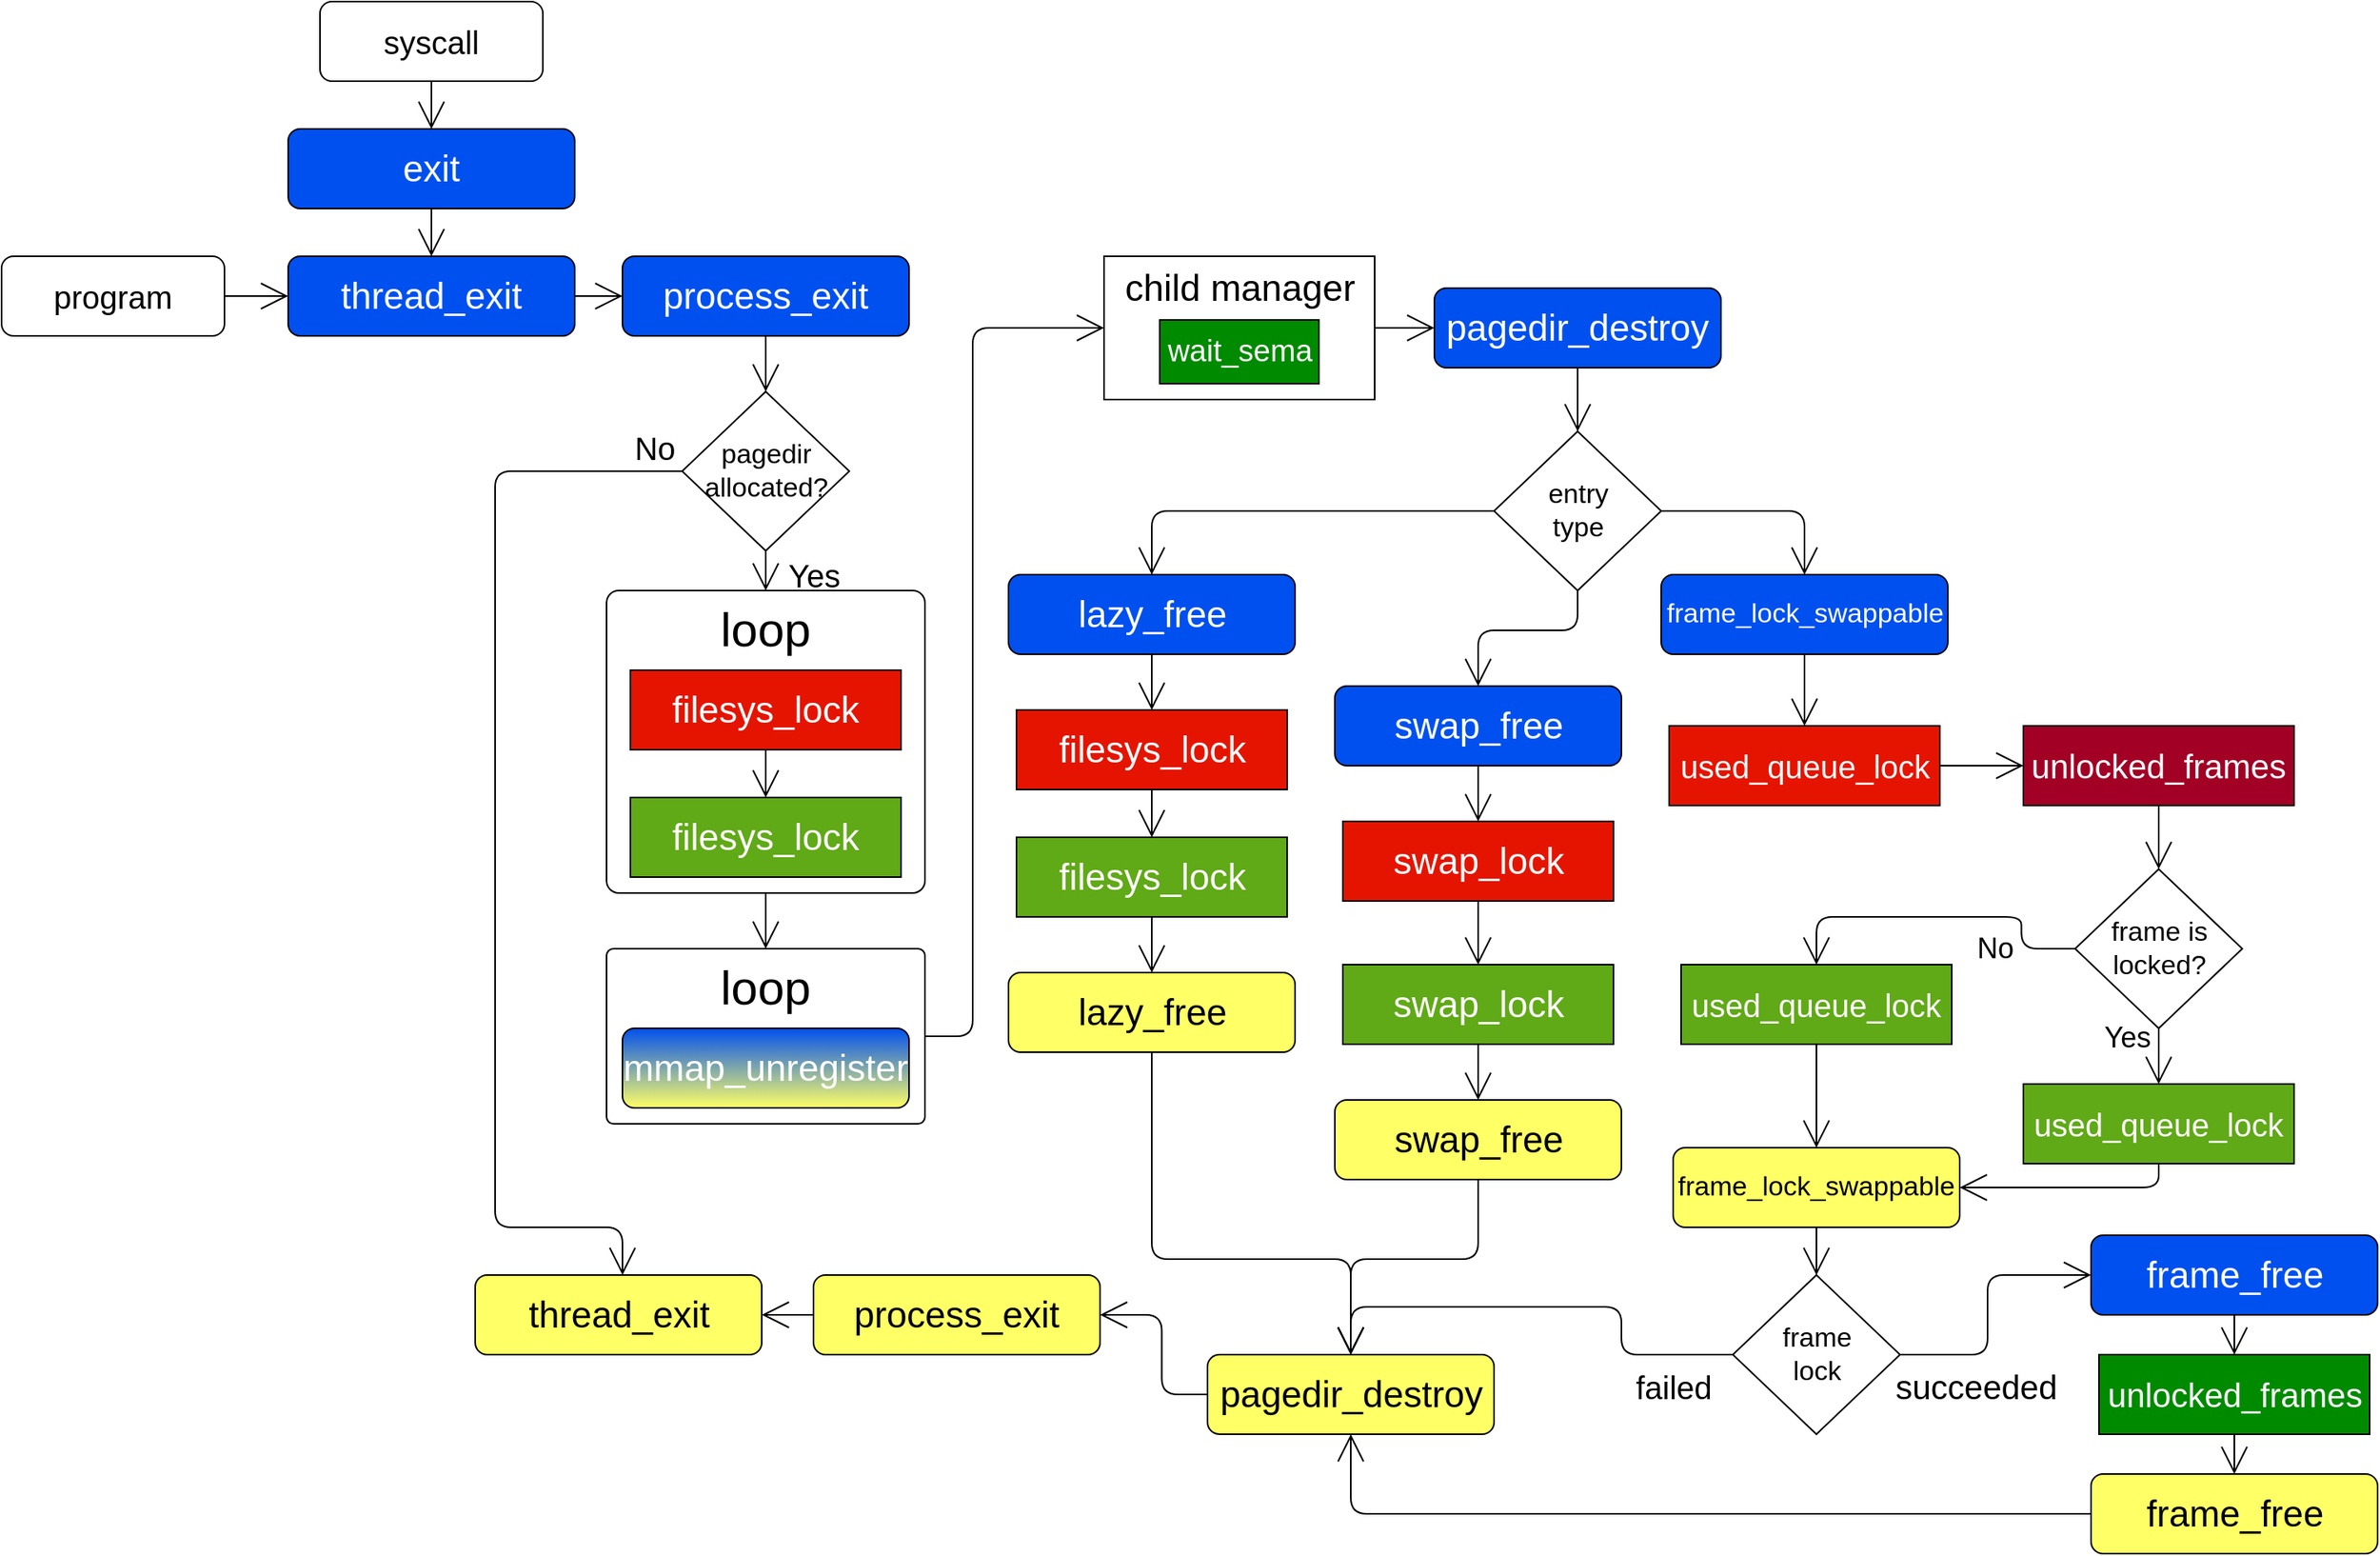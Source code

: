 <mxfile version="13.9.9" type="device"><diagram id="z7o2DdbRkbcg9QNrPgim" name="Page-1"><mxGraphModel dx="7010" dy="3287" grid="1" gridSize="10" guides="1" tooltips="1" connect="1" arrows="1" fold="1" page="1" pageScale="1" pageWidth="850" pageHeight="1100" math="0" shadow="0"><root><mxCell id="0"/><mxCell id="1" parent="0"/><mxCell id="GAWvPJnLosrNrlKYtmHX-1" style="edgeStyle=orthogonalEdgeStyle;rounded=1;jumpStyle=arc;jumpSize=15;orthogonalLoop=1;jettySize=auto;html=1;exitX=0.5;exitY=1;exitDx=0;exitDy=0;entryX=0.5;entryY=0;entryDx=0;entryDy=0;endArrow=open;endFill=0;endSize=15;fontSize=20;fontColor=#000000;" parent="1" source="GAWvPJnLosrNrlKYtmHX-2" target="GAWvPJnLosrNrlKYtmHX-4" edge="1"><mxGeometry relative="1" as="geometry"/></mxCell><mxCell id="GAWvPJnLosrNrlKYtmHX-2" value="exit" style="rounded=1;whiteSpace=wrap;html=1;fontSize=23;fillColor=#0050ef;fontColor=#ffffff;" parent="1" vertex="1"><mxGeometry x="-4900" y="-2100" width="180" height="50" as="geometry"/></mxCell><mxCell id="GAWvPJnLosrNrlKYtmHX-3" style="edgeStyle=orthogonalEdgeStyle;rounded=1;jumpStyle=arc;jumpSize=15;orthogonalLoop=1;jettySize=auto;html=1;exitX=1;exitY=0.5;exitDx=0;exitDy=0;entryX=0;entryY=0.5;entryDx=0;entryDy=0;endArrow=open;endFill=0;endSize=15;fontSize=20;fontColor=#000000;" parent="1" source="GAWvPJnLosrNrlKYtmHX-4" target="GAWvPJnLosrNrlKYtmHX-16" edge="1"><mxGeometry relative="1" as="geometry"/></mxCell><mxCell id="GAWvPJnLosrNrlKYtmHX-4" value="thread_exit" style="rounded=1;whiteSpace=wrap;html=1;fontSize=23;fillColor=#0050ef;fontColor=#ffffff;" parent="1" vertex="1"><mxGeometry x="-4900" y="-2020" width="180" height="50" as="geometry"/></mxCell><mxCell id="GAWvPJnLosrNrlKYtmHX-5" value="Yes" style="edgeStyle=orthogonalEdgeStyle;rounded=1;jumpStyle=arc;jumpSize=15;orthogonalLoop=1;jettySize=auto;html=1;exitX=0.5;exitY=1;exitDx=0;exitDy=0;entryX=0.5;entryY=0;entryDx=0;entryDy=0;endArrow=open;endFill=0;endSize=15;fontSize=20;fontColor=#000000;" parent="1" source="GAWvPJnLosrNrlKYtmHX-6" target="GAWvPJnLosrNrlKYtmHX-8" edge="1"><mxGeometry x="0.2" y="30" relative="1" as="geometry"><mxPoint as="offset"/></mxGeometry></mxCell><mxCell id="GAWvPJnLosrNrlKYtmHX-6" value="pagedir&lt;br&gt;allocated?" style="rhombus;whiteSpace=wrap;html=1;strokeColor=#000000;fontSize=17;" parent="1" vertex="1"><mxGeometry x="-4652.5" y="-1935" width="105" height="100" as="geometry"/></mxCell><mxCell id="GAWvPJnLosrNrlKYtmHX-7" style="edgeStyle=orthogonalEdgeStyle;rounded=1;jumpStyle=arc;jumpSize=15;orthogonalLoop=1;jettySize=auto;html=1;exitX=0.5;exitY=1;exitDx=0;exitDy=0;entryX=0.5;entryY=0;entryDx=0;entryDy=0;endArrow=open;endFill=0;endSize=15;fontSize=20;fontColor=#000000;" parent="1" source="GAWvPJnLosrNrlKYtmHX-8" target="GAWvPJnLosrNrlKYtmHX-13" edge="1"><mxGeometry relative="1" as="geometry"/></mxCell><mxCell id="GAWvPJnLosrNrlKYtmHX-8" value="loop" style="rounded=1;whiteSpace=wrap;html=1;strokeColor=#000000;fontSize=30;arcSize=4;verticalAlign=top;" parent="1" vertex="1"><mxGeometry x="-4700" y="-1810" width="200" height="190" as="geometry"/></mxCell><mxCell id="GAWvPJnLosrNrlKYtmHX-9" style="edgeStyle=orthogonalEdgeStyle;rounded=1;jumpStyle=arc;jumpSize=15;orthogonalLoop=1;jettySize=auto;html=1;exitX=0.5;exitY=1;exitDx=0;exitDy=0;entryX=0.5;entryY=0;entryDx=0;entryDy=0;endArrow=open;endFill=0;endSize=15;fontSize=20;fontColor=#000000;" parent="1" source="GAWvPJnLosrNrlKYtmHX-10" target="GAWvPJnLosrNrlKYtmHX-11" edge="1"><mxGeometry relative="1" as="geometry"/></mxCell><mxCell id="GAWvPJnLosrNrlKYtmHX-10" value="filesys_lock" style="rounded=0;whiteSpace=wrap;html=1;fontSize=23;fillColor=#e51400;fontColor=#ffffff;" parent="1" vertex="1"><mxGeometry x="-4685" y="-1760" width="170" height="50" as="geometry"/></mxCell><mxCell id="GAWvPJnLosrNrlKYtmHX-11" value="filesys_lock" style="rounded=0;whiteSpace=wrap;html=1;fontSize=23;fillColor=#60a917;fontColor=#ffffff;" parent="1" vertex="1"><mxGeometry x="-4685" y="-1680" width="170" height="50" as="geometry"/></mxCell><mxCell id="GAWvPJnLosrNrlKYtmHX-12" style="edgeStyle=orthogonalEdgeStyle;rounded=1;jumpStyle=arc;jumpSize=15;orthogonalLoop=1;jettySize=auto;html=1;exitX=1;exitY=0.5;exitDx=0;exitDy=0;entryX=0;entryY=0.5;entryDx=0;entryDy=0;endArrow=open;endFill=0;endSize=15;fontSize=20;fontColor=#000000;" parent="1" source="GAWvPJnLosrNrlKYtmHX-13" target="GAWvPJnLosrNrlKYtmHX-18" edge="1"><mxGeometry relative="1" as="geometry"><Array as="points"><mxPoint x="-4470" y="-1530"/><mxPoint x="-4470" y="-1975"/></Array></mxGeometry></mxCell><mxCell id="GAWvPJnLosrNrlKYtmHX-13" value="loop" style="rounded=1;whiteSpace=wrap;html=1;strokeColor=#000000;fontSize=30;arcSize=4;verticalAlign=top;" parent="1" vertex="1"><mxGeometry x="-4700" y="-1585" width="200" height="110" as="geometry"/></mxCell><mxCell id="GAWvPJnLosrNrlKYtmHX-14" value="mmap_unregister" style="rounded=1;whiteSpace=wrap;html=1;fontSize=23;fillColor=#0050ef;fontColor=#ffffff;gradientColor=#FFFF66;" parent="1" vertex="1"><mxGeometry x="-4690" y="-1535" width="180" height="50" as="geometry"/></mxCell><mxCell id="GAWvPJnLosrNrlKYtmHX-15" style="edgeStyle=orthogonalEdgeStyle;rounded=1;jumpStyle=arc;jumpSize=15;orthogonalLoop=1;jettySize=auto;html=1;exitX=0.5;exitY=1;exitDx=0;exitDy=0;entryX=0.5;entryY=0;entryDx=0;entryDy=0;endArrow=open;endFill=0;endSize=15;fontSize=20;fontColor=#000000;" parent="1" source="GAWvPJnLosrNrlKYtmHX-16" target="GAWvPJnLosrNrlKYtmHX-6" edge="1"><mxGeometry relative="1" as="geometry"/></mxCell><mxCell id="GAWvPJnLosrNrlKYtmHX-16" value="process_exit" style="rounded=1;whiteSpace=wrap;html=1;fontSize=23;fillColor=#0050ef;fontColor=#ffffff;" parent="1" vertex="1"><mxGeometry x="-4690" y="-2020" width="180" height="50" as="geometry"/></mxCell><mxCell id="GAWvPJnLosrNrlKYtmHX-17" value="" style="group;fontColor=#ffffff;fillColor=#008A00;strokeColor=#000000;" parent="1" vertex="1" connectable="0"><mxGeometry x="-4387.5" y="-2020" width="170" height="90" as="geometry"/></mxCell><mxCell id="GAWvPJnLosrNrlKYtmHX-18" value="child manager" style="rounded=0;whiteSpace=wrap;html=1;fontSize=23;verticalAlign=top;" parent="GAWvPJnLosrNrlKYtmHX-17" vertex="1"><mxGeometry width="170" height="90" as="geometry"/></mxCell><mxCell id="GAWvPJnLosrNrlKYtmHX-19" value="wait_sema" style="rounded=0;whiteSpace=wrap;html=1;fontSize=19;verticalAlign=middle;fillColor=#008a00;fontColor=#ffffff;" parent="GAWvPJnLosrNrlKYtmHX-17" vertex="1"><mxGeometry x="35" y="40" width="100" height="40" as="geometry"/></mxCell><mxCell id="GAWvPJnLosrNrlKYtmHX-20" style="edgeStyle=orthogonalEdgeStyle;rounded=1;jumpStyle=arc;jumpSize=15;orthogonalLoop=1;jettySize=auto;html=1;exitX=0.5;exitY=1;exitDx=0;exitDy=0;entryX=0.5;entryY=0;entryDx=0;entryDy=0;endArrow=open;endFill=0;endSize=15;fontSize=20;fontColor=#000000;" parent="1" source="GAWvPJnLosrNrlKYtmHX-21" target="GAWvPJnLosrNrlKYtmHX-56" edge="1"><mxGeometry relative="1" as="geometry"/></mxCell><mxCell id="GAWvPJnLosrNrlKYtmHX-21" value="pagedir_destroy" style="rounded=1;whiteSpace=wrap;html=1;fontSize=23;fillColor=#0050ef;fontColor=#ffffff;" parent="1" vertex="1"><mxGeometry x="-4180" y="-2000" width="180" height="50" as="geometry"/></mxCell><mxCell id="GAWvPJnLosrNrlKYtmHX-22" style="edgeStyle=orthogonalEdgeStyle;rounded=1;orthogonalLoop=1;jettySize=auto;html=1;exitX=0.5;exitY=1;exitDx=0;exitDy=0;entryX=0.5;entryY=0;entryDx=0;entryDy=0;endArrow=open;endFill=0;endSize=15;fontSize=18;" parent="1" source="GAWvPJnLosrNrlKYtmHX-23" target="GAWvPJnLosrNrlKYtmHX-27" edge="1"><mxGeometry relative="1" as="geometry"/></mxCell><mxCell id="GAWvPJnLosrNrlKYtmHX-23" value="swap_free" style="rounded=1;whiteSpace=wrap;html=1;fontSize=23;fillColor=#0050ef;fontColor=#ffffff;" parent="1" vertex="1"><mxGeometry x="-4242.5" y="-1750" width="180" height="50" as="geometry"/></mxCell><mxCell id="GAWvPJnLosrNrlKYtmHX-24" style="edgeStyle=orthogonalEdgeStyle;rounded=1;jumpStyle=arc;jumpSize=15;orthogonalLoop=1;jettySize=auto;html=1;exitX=0.5;exitY=1;exitDx=0;exitDy=0;entryX=0.5;entryY=0;entryDx=0;entryDy=0;endArrow=open;endFill=0;endSize=15;fontSize=20;fontColor=#000000;" parent="1" source="GAWvPJnLosrNrlKYtmHX-25" target="GAWvPJnLosrNrlKYtmHX-59" edge="1"><mxGeometry relative="1" as="geometry"/></mxCell><mxCell id="GAWvPJnLosrNrlKYtmHX-25" value="swap_free" style="rounded=1;whiteSpace=wrap;html=1;fontSize=23;fillColor=#FFFF66;" parent="1" vertex="1"><mxGeometry x="-4242.5" y="-1490" width="180" height="50" as="geometry"/></mxCell><mxCell id="GAWvPJnLosrNrlKYtmHX-26" style="edgeStyle=orthogonalEdgeStyle;rounded=1;orthogonalLoop=1;jettySize=auto;html=1;exitX=0.5;exitY=1;exitDx=0;exitDy=0;entryX=0.5;entryY=0;entryDx=0;entryDy=0;endArrow=open;endFill=0;endSize=15;fontSize=18;" parent="1" source="GAWvPJnLosrNrlKYtmHX-27" target="GAWvPJnLosrNrlKYtmHX-29" edge="1"><mxGeometry relative="1" as="geometry"/></mxCell><mxCell id="GAWvPJnLosrNrlKYtmHX-27" value="swap_lock" style="rounded=0;whiteSpace=wrap;html=1;fontSize=23;fillColor=#e51400;fontColor=#ffffff;" parent="1" vertex="1"><mxGeometry x="-4237.5" y="-1665" width="170" height="50" as="geometry"/></mxCell><mxCell id="GAWvPJnLosrNrlKYtmHX-28" style="edgeStyle=orthogonalEdgeStyle;rounded=1;orthogonalLoop=1;jettySize=auto;html=1;exitX=0.5;exitY=1;exitDx=0;exitDy=0;entryX=0.5;entryY=0;entryDx=0;entryDy=0;endArrow=open;endFill=0;endSize=15;fontSize=18;" parent="1" source="GAWvPJnLosrNrlKYtmHX-29" target="GAWvPJnLosrNrlKYtmHX-25" edge="1"><mxGeometry relative="1" as="geometry"/></mxCell><mxCell id="GAWvPJnLosrNrlKYtmHX-29" value="swap_lock" style="rounded=0;whiteSpace=wrap;html=1;fontSize=23;fillColor=#60a917;fontColor=#ffffff;" parent="1" vertex="1"><mxGeometry x="-4237.5" y="-1575" width="170" height="50" as="geometry"/></mxCell><mxCell id="GAWvPJnLosrNrlKYtmHX-30" style="edgeStyle=orthogonalEdgeStyle;rounded=1;orthogonalLoop=1;jettySize=auto;html=1;exitX=0.5;exitY=1;exitDx=0;exitDy=0;entryX=0.5;entryY=0;entryDx=0;entryDy=0;endArrow=open;endFill=0;endSize=15;fontSize=17;" parent="1" source="GAWvPJnLosrNrlKYtmHX-31" target="GAWvPJnLosrNrlKYtmHX-37" edge="1"><mxGeometry relative="1" as="geometry"/></mxCell><mxCell id="GAWvPJnLosrNrlKYtmHX-31" value="frame_lock_swappable" style="rounded=1;whiteSpace=wrap;html=1;fontSize=17;fillColor=#0050ef;fontColor=#ffffff;" parent="1" vertex="1"><mxGeometry x="-4037.5" y="-1820" width="180" height="50" as="geometry"/></mxCell><mxCell id="GAWvPJnLosrNrlKYtmHX-32" value="failed" style="edgeStyle=orthogonalEdgeStyle;rounded=1;jumpStyle=arc;jumpSize=15;orthogonalLoop=1;jettySize=auto;html=1;entryX=0.5;entryY=0;entryDx=0;entryDy=0;endArrow=open;endFill=0;endSize=15;fontSize=20;fontColor=#000000;exitX=0;exitY=0.5;exitDx=0;exitDy=0;" parent="1" source="GAWvPJnLosrNrlKYtmHX-76" target="GAWvPJnLosrNrlKYtmHX-59" edge="1"><mxGeometry x="-0.75" y="20" relative="1" as="geometry"><mxPoint x="-3922.5" y="-1290" as="sourcePoint"/><mxPoint as="offset"/></mxGeometry></mxCell><mxCell id="GAWvPJnLosrNrlKYtmHX-33" style="edgeStyle=orthogonalEdgeStyle;rounded=1;jumpStyle=arc;jumpSize=15;orthogonalLoop=1;jettySize=auto;html=1;exitX=0.5;exitY=1;exitDx=0;exitDy=0;entryX=0.5;entryY=0;entryDx=0;entryDy=0;endArrow=open;endFill=0;endSize=15;fontSize=21;fontColor=#000000;" parent="1" source="GAWvPJnLosrNrlKYtmHX-34" target="GAWvPJnLosrNrlKYtmHX-76" edge="1"><mxGeometry relative="1" as="geometry"/></mxCell><mxCell id="GAWvPJnLosrNrlKYtmHX-34" value="frame_lock_swappable" style="rounded=1;whiteSpace=wrap;html=1;fontSize=17;fillColor=#FFFF66;" parent="1" vertex="1"><mxGeometry x="-4030" y="-1460" width="180" height="50" as="geometry"/></mxCell><mxCell id="GAWvPJnLosrNrlKYtmHX-35" style="edgeStyle=orthogonalEdgeStyle;rounded=1;orthogonalLoop=1;jettySize=auto;html=1;exitX=0.5;exitY=1;exitDx=0;exitDy=0;entryX=0.5;entryY=0;entryDx=0;entryDy=0;endArrow=open;endFill=0;endSize=15;fontSize=18;" parent="1" source="GAWvPJnLosrNrlKYtmHX-72" target="GAWvPJnLosrNrlKYtmHX-40" edge="1"><mxGeometry relative="1" as="geometry"/></mxCell><mxCell id="GAWvPJnLosrNrlKYtmHX-36" style="edgeStyle=orthogonalEdgeStyle;rounded=1;jumpStyle=arc;jumpSize=15;orthogonalLoop=1;jettySize=auto;html=1;exitX=1;exitY=0.5;exitDx=0;exitDy=0;entryX=0;entryY=0.5;entryDx=0;entryDy=0;endArrow=open;endFill=0;endSize=15;fontSize=21;fontColor=#000000;" parent="1" source="GAWvPJnLosrNrlKYtmHX-37" target="GAWvPJnLosrNrlKYtmHX-72" edge="1"><mxGeometry relative="1" as="geometry"><mxPoint x="-3819.5" y="-1700" as="targetPoint"/></mxGeometry></mxCell><mxCell id="GAWvPJnLosrNrlKYtmHX-37" value="used_queue_lock" style="rounded=0;whiteSpace=wrap;html=1;fontSize=20;fillColor=#e51400;fontColor=#ffffff;" parent="1" vertex="1"><mxGeometry x="-4032.5" y="-1725" width="170" height="50" as="geometry"/></mxCell><mxCell id="GAWvPJnLosrNrlKYtmHX-38" value="No" style="edgeStyle=orthogonalEdgeStyle;rounded=1;orthogonalLoop=1;jettySize=auto;html=1;exitX=0;exitY=0.5;exitDx=0;exitDy=0;entryX=0.5;entryY=0;entryDx=0;entryDy=0;endArrow=open;endFill=0;endSize=15;fontSize=18;" parent="1" source="GAWvPJnLosrNrlKYtmHX-40" target="GAWvPJnLosrNrlKYtmHX-44" edge="1"><mxGeometry x="-0.333" y="20" relative="1" as="geometry"><mxPoint as="offset"/></mxGeometry></mxCell><mxCell id="GAWvPJnLosrNrlKYtmHX-39" value="Yes" style="edgeStyle=orthogonalEdgeStyle;rounded=1;orthogonalLoop=1;jettySize=auto;html=1;exitX=0.5;exitY=1;exitDx=0;exitDy=0;endArrow=open;endFill=0;endSize=15;fontSize=18;" parent="1" source="GAWvPJnLosrNrlKYtmHX-40" target="GAWvPJnLosrNrlKYtmHX-42" edge="1"><mxGeometry x="0.041" y="20" relative="1" as="geometry"><mxPoint as="offset"/></mxGeometry></mxCell><mxCell id="GAWvPJnLosrNrlKYtmHX-40" value="frame is&lt;br&gt;locked?" style="rhombus;whiteSpace=wrap;html=1;strokeColor=#000000;fontSize=17;" parent="1" vertex="1"><mxGeometry x="-3777.5" y="-1635" width="105" height="100" as="geometry"/></mxCell><mxCell id="GAWvPJnLosrNrlKYtmHX-42" value="used_queue_lock" style="rounded=0;whiteSpace=wrap;html=1;fontSize=20;fillColor=#60a917;fontColor=#ffffff;" parent="1" vertex="1"><mxGeometry x="-3810" y="-1500" width="170" height="50" as="geometry"/></mxCell><mxCell id="GAWvPJnLosrNrlKYtmHX-43" style="edgeStyle=orthogonalEdgeStyle;rounded=1;orthogonalLoop=1;jettySize=auto;html=1;exitX=0.5;exitY=1;exitDx=0;exitDy=0;entryX=0.5;entryY=0;entryDx=0;entryDy=0;endArrow=open;endFill=0;endSize=15;fontSize=17;" parent="1" source="GAWvPJnLosrNrlKYtmHX-44" target="GAWvPJnLosrNrlKYtmHX-34" edge="1"><mxGeometry relative="1" as="geometry"><Array as="points"><mxPoint x="-3940" y="-1525"/></Array></mxGeometry></mxCell><mxCell id="GAWvPJnLosrNrlKYtmHX-44" value="used_queue_lock" style="rounded=0;whiteSpace=wrap;html=1;fontSize=20;fillColor=#60a917;fontColor=#ffffff;" parent="1" vertex="1"><mxGeometry x="-4025" y="-1575" width="170" height="50" as="geometry"/></mxCell><mxCell id="GAWvPJnLosrNrlKYtmHX-45" style="edgeStyle=orthogonalEdgeStyle;rounded=1;orthogonalLoop=1;jettySize=auto;html=1;exitX=0.5;exitY=1;exitDx=0;exitDy=0;entryX=0.5;entryY=0;entryDx=0;entryDy=0;endArrow=open;endFill=0;endSize=15;fontSize=18;" parent="1" source="GAWvPJnLosrNrlKYtmHX-46" target="GAWvPJnLosrNrlKYtmHX-50" edge="1"><mxGeometry relative="1" as="geometry"/></mxCell><mxCell id="GAWvPJnLosrNrlKYtmHX-46" value="lazy_free" style="rounded=1;whiteSpace=wrap;html=1;fontSize=23;fillColor=#0050ef;fontColor=#ffffff;" parent="1" vertex="1"><mxGeometry x="-4447.5" y="-1820" width="180" height="50" as="geometry"/></mxCell><mxCell id="GAWvPJnLosrNrlKYtmHX-47" style="edgeStyle=orthogonalEdgeStyle;rounded=1;jumpStyle=arc;jumpSize=15;orthogonalLoop=1;jettySize=auto;html=1;exitX=0.5;exitY=1;exitDx=0;exitDy=0;entryX=0.5;entryY=0;entryDx=0;entryDy=0;endArrow=open;endFill=0;endSize=15;fontSize=20;fontColor=#000000;" parent="1" source="GAWvPJnLosrNrlKYtmHX-48" target="GAWvPJnLosrNrlKYtmHX-59" edge="1"><mxGeometry relative="1" as="geometry"><Array as="points"><mxPoint x="-4357" y="-1390"/><mxPoint x="-4232" y="-1390"/></Array></mxGeometry></mxCell><mxCell id="GAWvPJnLosrNrlKYtmHX-48" value="lazy_free" style="rounded=1;whiteSpace=wrap;html=1;fontSize=23;fillColor=#FFFF66;" parent="1" vertex="1"><mxGeometry x="-4447.5" y="-1570" width="180" height="50" as="geometry"/></mxCell><mxCell id="GAWvPJnLosrNrlKYtmHX-49" style="edgeStyle=orthogonalEdgeStyle;rounded=1;orthogonalLoop=1;jettySize=auto;html=1;exitX=0.5;exitY=1;exitDx=0;exitDy=0;entryX=0.5;entryY=0;entryDx=0;entryDy=0;endArrow=open;endFill=0;endSize=15;fontSize=17;" parent="1" source="GAWvPJnLosrNrlKYtmHX-50" target="GAWvPJnLosrNrlKYtmHX-52" edge="1"><mxGeometry relative="1" as="geometry"/></mxCell><mxCell id="GAWvPJnLosrNrlKYtmHX-50" value="filesys_lock" style="rounded=0;whiteSpace=wrap;html=1;fontSize=23;fillColor=#e51400;fontColor=#ffffff;" parent="1" vertex="1"><mxGeometry x="-4442.5" y="-1735" width="170" height="50" as="geometry"/></mxCell><mxCell id="GAWvPJnLosrNrlKYtmHX-51" style="edgeStyle=orthogonalEdgeStyle;rounded=1;orthogonalLoop=1;jettySize=auto;html=1;exitX=0.5;exitY=1;exitDx=0;exitDy=0;entryX=0.5;entryY=0;entryDx=0;entryDy=0;endArrow=open;endFill=0;endSize=15;fontSize=18;" parent="1" source="GAWvPJnLosrNrlKYtmHX-52" target="GAWvPJnLosrNrlKYtmHX-48" edge="1"><mxGeometry relative="1" as="geometry"/></mxCell><mxCell id="GAWvPJnLosrNrlKYtmHX-52" value="filesys_lock" style="rounded=0;whiteSpace=wrap;html=1;fontSize=23;fillColor=#60a917;fontColor=#ffffff;" parent="1" vertex="1"><mxGeometry x="-4442.5" y="-1655" width="170" height="50" as="geometry"/></mxCell><mxCell id="GAWvPJnLosrNrlKYtmHX-53" style="edgeStyle=orthogonalEdgeStyle;rounded=1;orthogonalLoop=1;jettySize=auto;html=1;exitX=1;exitY=0.5;exitDx=0;exitDy=0;entryX=0.5;entryY=0;entryDx=0;entryDy=0;endArrow=open;endFill=0;endSize=15;fontSize=18;" parent="1" source="GAWvPJnLosrNrlKYtmHX-56" target="GAWvPJnLosrNrlKYtmHX-31" edge="1"><mxGeometry relative="1" as="geometry"/></mxCell><mxCell id="GAWvPJnLosrNrlKYtmHX-54" style="edgeStyle=orthogonalEdgeStyle;rounded=1;orthogonalLoop=1;jettySize=auto;html=1;exitX=0.5;exitY=1;exitDx=0;exitDy=0;entryX=0.5;entryY=0;entryDx=0;entryDy=0;endArrow=open;endFill=0;endSize=15;fontSize=18;" parent="1" source="GAWvPJnLosrNrlKYtmHX-56" target="GAWvPJnLosrNrlKYtmHX-23" edge="1"><mxGeometry relative="1" as="geometry"/></mxCell><mxCell id="GAWvPJnLosrNrlKYtmHX-55" style="edgeStyle=orthogonalEdgeStyle;rounded=1;orthogonalLoop=1;jettySize=auto;html=1;exitX=0;exitY=0.5;exitDx=0;exitDy=0;entryX=0.5;entryY=0;entryDx=0;entryDy=0;endArrow=open;endFill=0;endSize=15;fontSize=18;" parent="1" source="GAWvPJnLosrNrlKYtmHX-56" target="GAWvPJnLosrNrlKYtmHX-46" edge="1"><mxGeometry relative="1" as="geometry"/></mxCell><mxCell id="GAWvPJnLosrNrlKYtmHX-56" value="entry&lt;br&gt;type" style="rhombus;whiteSpace=wrap;html=1;strokeColor=#000000;fontSize=17;" parent="1" vertex="1"><mxGeometry x="-4142.5" y="-1910" width="105" height="100" as="geometry"/></mxCell><mxCell id="GAWvPJnLosrNrlKYtmHX-57" style="edgeStyle=orthogonalEdgeStyle;rounded=1;jumpStyle=arc;jumpSize=15;orthogonalLoop=1;jettySize=auto;html=1;exitX=1;exitY=0.5;exitDx=0;exitDy=0;entryX=0;entryY=0.5;entryDx=0;entryDy=0;endArrow=open;endFill=0;endSize=15;fontSize=20;fontColor=#000000;" parent="1" source="GAWvPJnLosrNrlKYtmHX-18" target="GAWvPJnLosrNrlKYtmHX-21" edge="1"><mxGeometry relative="1" as="geometry"/></mxCell><mxCell id="GAWvPJnLosrNrlKYtmHX-58" style="edgeStyle=orthogonalEdgeStyle;rounded=1;jumpStyle=arc;jumpSize=15;orthogonalLoop=1;jettySize=auto;html=1;exitX=0;exitY=0.5;exitDx=0;exitDy=0;entryX=1;entryY=0.5;entryDx=0;entryDy=0;endArrow=open;endFill=0;endSize=15;fontSize=20;fontColor=#000000;" parent="1" source="GAWvPJnLosrNrlKYtmHX-59" target="GAWvPJnLosrNrlKYtmHX-61" edge="1"><mxGeometry relative="1" as="geometry"/></mxCell><mxCell id="GAWvPJnLosrNrlKYtmHX-59" value="pagedir_destroy" style="rounded=1;whiteSpace=wrap;html=1;fontSize=23;fillColor=#FFFF66;" parent="1" vertex="1"><mxGeometry x="-4322.5" y="-1330" width="180" height="50" as="geometry"/></mxCell><mxCell id="GAWvPJnLosrNrlKYtmHX-60" style="edgeStyle=orthogonalEdgeStyle;rounded=1;jumpStyle=arc;jumpSize=15;orthogonalLoop=1;jettySize=auto;html=1;exitX=0;exitY=0.5;exitDx=0;exitDy=0;entryX=1;entryY=0.5;entryDx=0;entryDy=0;endArrow=open;endFill=0;endSize=15;fontSize=20;fontColor=#000000;" parent="1" source="GAWvPJnLosrNrlKYtmHX-61" target="GAWvPJnLosrNrlKYtmHX-68" edge="1"><mxGeometry relative="1" as="geometry"/></mxCell><mxCell id="GAWvPJnLosrNrlKYtmHX-61" value="process_exit" style="rounded=1;whiteSpace=wrap;html=1;fontSize=23;fillColor=#FFFF66;" parent="1" vertex="1"><mxGeometry x="-4570" y="-1380" width="180" height="50" as="geometry"/></mxCell><mxCell id="GAWvPJnLosrNrlKYtmHX-62" style="edgeStyle=orthogonalEdgeStyle;rounded=1;jumpStyle=arc;jumpSize=15;orthogonalLoop=1;jettySize=auto;html=1;exitX=1;exitY=0.5;exitDx=0;exitDy=0;entryX=0;entryY=0.5;entryDx=0;entryDy=0;endArrow=open;endFill=0;endSize=15;fontSize=20;fontColor=#000000;" parent="1" source="GAWvPJnLosrNrlKYtmHX-63" target="GAWvPJnLosrNrlKYtmHX-4" edge="1"><mxGeometry relative="1" as="geometry"/></mxCell><mxCell id="GAWvPJnLosrNrlKYtmHX-63" value="program" style="rounded=1;whiteSpace=wrap;html=1;fontSize=20;" parent="1" vertex="1"><mxGeometry x="-5080" y="-2020" width="140" height="50" as="geometry"/></mxCell><mxCell id="GAWvPJnLosrNrlKYtmHX-64" style="edgeStyle=orthogonalEdgeStyle;rounded=1;jumpStyle=arc;jumpSize=15;orthogonalLoop=1;jettySize=auto;html=1;exitX=0.5;exitY=1;exitDx=0;exitDy=0;entryX=0.5;entryY=0;entryDx=0;entryDy=0;endArrow=open;endFill=0;endSize=15;fontSize=20;fontColor=#000000;" parent="1" source="GAWvPJnLosrNrlKYtmHX-65" target="GAWvPJnLosrNrlKYtmHX-2" edge="1"><mxGeometry relative="1" as="geometry"/></mxCell><mxCell id="GAWvPJnLosrNrlKYtmHX-65" value="syscall" style="rounded=1;whiteSpace=wrap;html=1;fontSize=20;" parent="1" vertex="1"><mxGeometry x="-4880" y="-2180" width="140" height="50" as="geometry"/></mxCell><mxCell id="GAWvPJnLosrNrlKYtmHX-68" value="thread_exit" style="rounded=1;whiteSpace=wrap;html=1;fontSize=23;fillColor=#FFFF66;" parent="1" vertex="1"><mxGeometry x="-4782.5" y="-1380" width="180" height="50" as="geometry"/></mxCell><mxCell id="GAWvPJnLosrNrlKYtmHX-72" value="unlocked_frames" style="rounded=0;whiteSpace=wrap;html=1;fontSize=21;fillColor=#a20025;fontColor=#ffffff;" parent="1" vertex="1"><mxGeometry x="-3810" y="-1725" width="170" height="50" as="geometry"/></mxCell><mxCell id="GAWvPJnLosrNrlKYtmHX-73" style="edgeStyle=orthogonalEdgeStyle;rounded=1;jumpStyle=arc;jumpSize=15;orthogonalLoop=1;jettySize=auto;html=1;exitX=0.5;exitY=1;exitDx=0;exitDy=0;entryX=0.5;entryY=0;entryDx=0;entryDy=0;endArrow=open;endFill=0;endSize=15;fontSize=21;fontColor=#000000;" parent="1" source="GAWvPJnLosrNrlKYtmHX-74" target="GAWvPJnLosrNrlKYtmHX-80" edge="1"><mxGeometry relative="1" as="geometry"/></mxCell><mxCell id="GAWvPJnLosrNrlKYtmHX-74" value="unlocked_frames" style="rounded=0;whiteSpace=wrap;html=1;fontSize=21;fillColor=#008a00;fontColor=#ffffff;" parent="1" vertex="1"><mxGeometry x="-3762.5" y="-1330" width="170" height="50" as="geometry"/></mxCell><mxCell id="GAWvPJnLosrNrlKYtmHX-75" value="succeeded" style="edgeStyle=orthogonalEdgeStyle;rounded=1;jumpStyle=arc;jumpSize=15;orthogonalLoop=1;jettySize=auto;html=1;exitX=1;exitY=0.5;exitDx=0;exitDy=0;entryX=0;entryY=0.5;entryDx=0;entryDy=0;endArrow=open;endFill=0;endSize=15;fontSize=21;fontColor=#000000;" parent="1" source="GAWvPJnLosrNrlKYtmHX-76" target="GAWvPJnLosrNrlKYtmHX-78" edge="1"><mxGeometry x="-0.441" y="-20" relative="1" as="geometry"><mxPoint as="offset"/></mxGeometry></mxCell><mxCell id="GAWvPJnLosrNrlKYtmHX-76" value="frame&lt;br&gt;lock" style="rhombus;whiteSpace=wrap;html=1;strokeColor=#000000;fontSize=17;" parent="1" vertex="1"><mxGeometry x="-3992.5" y="-1380" width="105" height="100" as="geometry"/></mxCell><mxCell id="GAWvPJnLosrNrlKYtmHX-77" style="edgeStyle=orthogonalEdgeStyle;rounded=1;jumpStyle=arc;jumpSize=15;orthogonalLoop=1;jettySize=auto;html=1;exitX=0.5;exitY=1;exitDx=0;exitDy=0;entryX=0.5;entryY=0;entryDx=0;entryDy=0;endArrow=open;endFill=0;endSize=15;fontSize=21;fontColor=#000000;" parent="1" source="GAWvPJnLosrNrlKYtmHX-78" target="GAWvPJnLosrNrlKYtmHX-74" edge="1"><mxGeometry relative="1" as="geometry"/></mxCell><mxCell id="GAWvPJnLosrNrlKYtmHX-78" value="frame_free" style="rounded=1;whiteSpace=wrap;html=1;fontSize=23;fillColor=#0050ef;fontColor=#ffffff;" parent="1" vertex="1"><mxGeometry x="-3767.5" y="-1405" width="180" height="50" as="geometry"/></mxCell><mxCell id="GAWvPJnLosrNrlKYtmHX-79" style="edgeStyle=orthogonalEdgeStyle;rounded=1;jumpStyle=arc;jumpSize=15;orthogonalLoop=1;jettySize=auto;html=1;exitX=0;exitY=0.5;exitDx=0;exitDy=0;entryX=0.5;entryY=1;entryDx=0;entryDy=0;endArrow=open;endFill=0;endSize=15;fontSize=21;fontColor=#000000;" parent="1" source="GAWvPJnLosrNrlKYtmHX-80" target="GAWvPJnLosrNrlKYtmHX-59" edge="1"><mxGeometry relative="1" as="geometry"><Array as="points"><mxPoint x="-4232.5" y="-1230"/></Array></mxGeometry></mxCell><mxCell id="GAWvPJnLosrNrlKYtmHX-80" value="frame_free" style="rounded=1;whiteSpace=wrap;html=1;fontSize=23;fillColor=#FFFF66;" parent="1" vertex="1"><mxGeometry x="-3767.5" y="-1255" width="180" height="50" as="geometry"/></mxCell><mxCell id="GAWvPJnLosrNrlKYtmHX-82" value="No" style="edgeStyle=orthogonalEdgeStyle;rounded=1;jumpStyle=arc;jumpSize=15;orthogonalLoop=1;jettySize=auto;html=1;exitX=0;exitY=0.5;exitDx=0;exitDy=0;endArrow=open;endFill=0;endSize=15;fontSize=20;fontColor=#000000;entryX=0.514;entryY=0;entryDx=0;entryDy=0;entryPerimeter=0;" parent="1" source="GAWvPJnLosrNrlKYtmHX-6" target="GAWvPJnLosrNrlKYtmHX-68" edge="1"><mxGeometry x="-0.95" y="-15" relative="1" as="geometry"><Array as="points"><mxPoint x="-4770" y="-1885"/><mxPoint x="-4770" y="-1410"/><mxPoint x="-4690" y="-1410"/></Array><mxPoint x="-4940" y="-1465" as="sourcePoint"/><mxPoint x="-4860" y="-1410" as="targetPoint"/><mxPoint as="offset"/></mxGeometry></mxCell><mxCell id="o39O8riLhW1tyuPcoNUZ-1" style="edgeStyle=orthogonalEdgeStyle;rounded=1;orthogonalLoop=1;jettySize=auto;html=1;exitX=0.5;exitY=1;exitDx=0;exitDy=0;entryX=1;entryY=0.5;entryDx=0;entryDy=0;endArrow=open;endFill=0;endSize=15;fontSize=17;" edge="1" parent="1" source="GAWvPJnLosrNrlKYtmHX-42" target="GAWvPJnLosrNrlKYtmHX-34"><mxGeometry relative="1" as="geometry"><Array as="points"><mxPoint x="-3725" y="-1435"/></Array><mxPoint x="-3930" y="-1515" as="sourcePoint"/><mxPoint x="-3935" y="-1450" as="targetPoint"/></mxGeometry></mxCell></root></mxGraphModel></diagram></mxfile>
